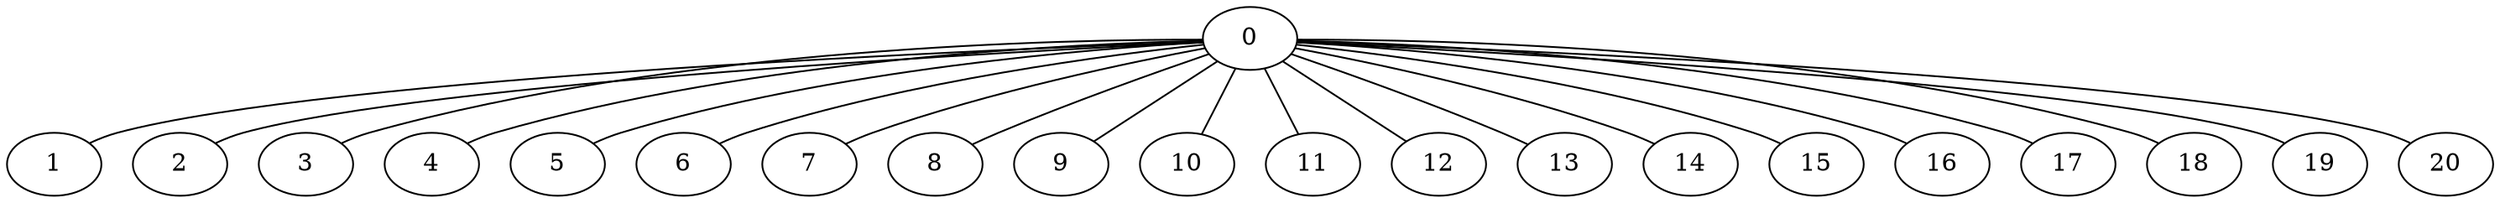 graph G{
000 [label="0", type="virtual"];
001 [label="1", type="physical"];
002 [label="2", type="physical"];
003 [label="3", type="physical"];
004 [label="4", type="physical"];
005 [label="5", type="physical"];
006 [label="6", type="physical"];
007 [label="7", type="physical"];
008 [label="8", type="physical"];
009 [label="9", type="physical"];
010 [label="10", type="physical"];
011 [label="11", type="physical"];
012 [label="12", type="physical"];
013 [label="13", type="physical"];
014 [label="14", type="physical"];
015 [label="15", type="physical"];
016 [label="16", type="physical"];
017 [label="17", type="physical"];
018 [label="18", type="physical"];
019 [label="19", type="physical"];
020 [label="20", type="physical"];
000 -- 001;
000 -- 002;
000 -- 003;
000 -- 004;
000 -- 005;
000 -- 006;
000 -- 007;
000 -- 008;
000 -- 009;
000 -- 010;
000 -- 011;
000 -- 012;
000 -- 013;
000 -- 014;
000 -- 015;
000 -- 016;
000 -- 017;
000 -- 018;
000 -- 019;
000 -- 020;
}
